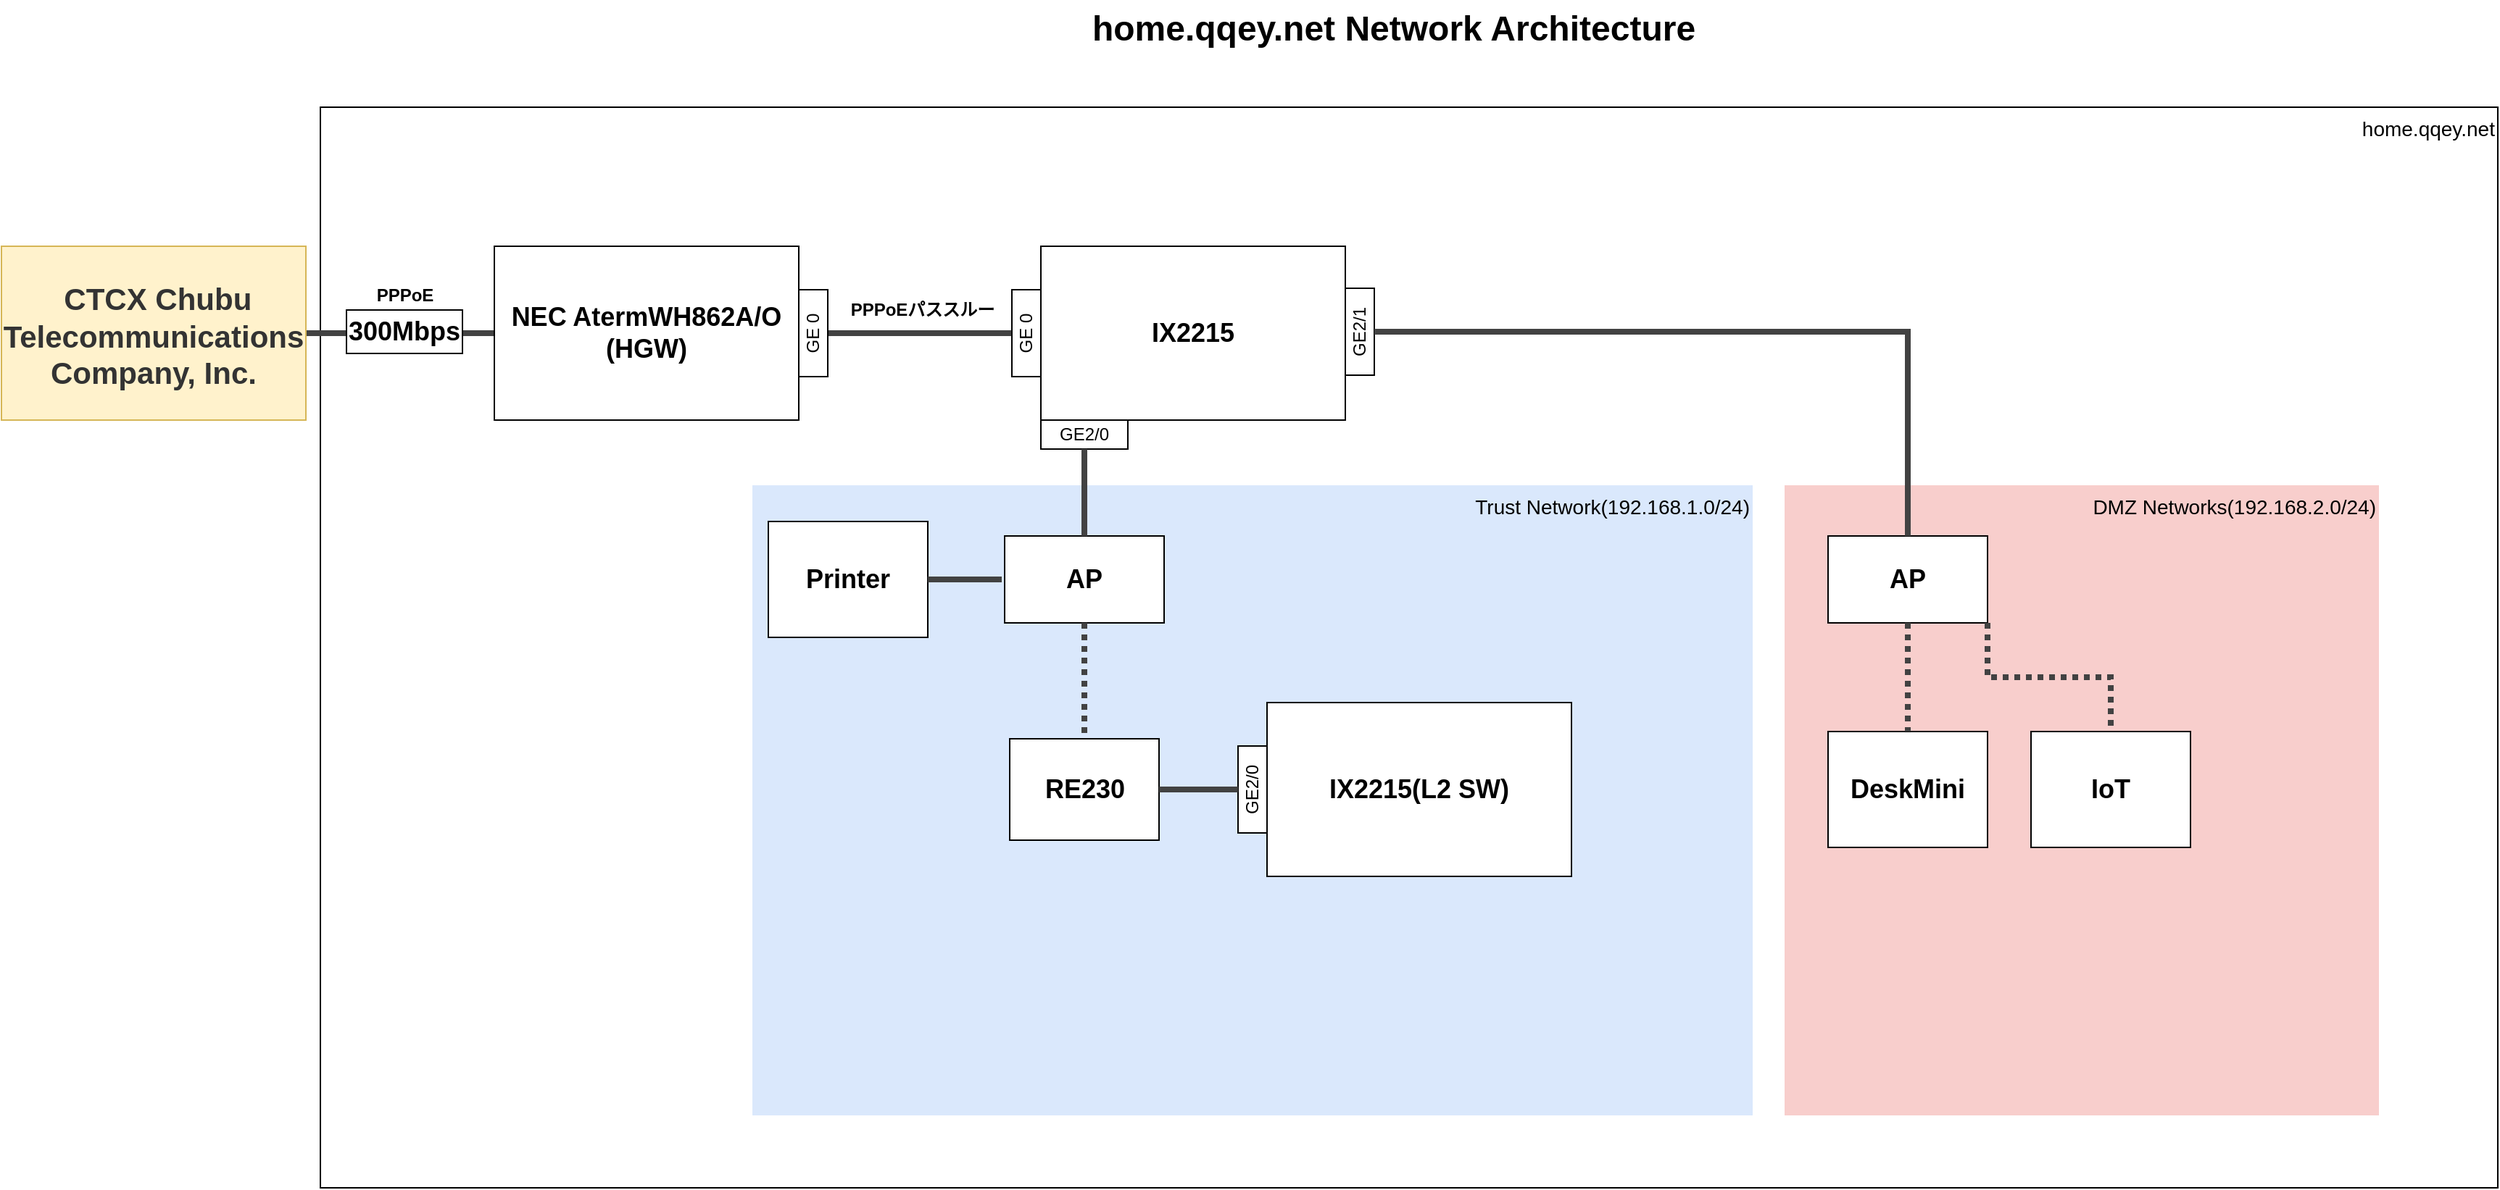 <mxfile version="21.1.0" type="github">
  <diagram name="Page-1" id="e3a06f82-3646-2815-327d-82caf3d4e204">
    <mxGraphModel dx="3439.5" dy="1499" grid="1" gridSize="10" guides="1" tooltips="1" connect="1" arrows="1" fold="1" page="1" pageScale="1.5" pageWidth="1169" pageHeight="826" background="none" math="0" shadow="0">
      <root>
        <mxCell id="0" style=";html=1;" />
        <mxCell id="1" style=";html=1;" parent="0" />
        <mxCell id="6a7d8f32e03d9370-59" value="home.qqey.net" style="whiteSpace=wrap;html=1;fontSize=14;verticalAlign=top;align=right;" parent="1" vertex="1">
          <mxGeometry x="190" y="104" width="1502" height="746" as="geometry" />
        </mxCell>
        <mxCell id="W58TvUlYRmvB2Ql1K81t-14" style="edgeStyle=orthogonalEdgeStyle;rounded=0;orthogonalLoop=1;jettySize=auto;html=1;exitX=1;exitY=0.5;exitDx=0;exitDy=0;entryX=0;entryY=0.5;entryDx=0;entryDy=0;endArrow=none;endFill=0;strokeWidth=4;strokeColor=#424242;" edge="1" parent="1" source="6a7d8f32e03d9370-57" target="W58TvUlYRmvB2Ql1K81t-12">
          <mxGeometry relative="1" as="geometry" />
        </mxCell>
        <mxCell id="6a7d8f32e03d9370-57" value="&lt;h2 style=&quot;&quot;&gt;&lt;span style=&quot;background-color: initial;&quot;&gt;&lt;font color=&quot;#333333&quot;&gt;&amp;nbsp;CTCX Chubu Telecommunications Company, Inc.&lt;/font&gt;&lt;/span&gt;&lt;/h2&gt;" style="whiteSpace=wrap;html=1;fillColor=#fff2cc;fontSize=14;strokeColor=#d6b656;verticalAlign=top;align=center;" parent="1" vertex="1">
          <mxGeometry x="-30" y="200" width="210" height="120" as="geometry" />
        </mxCell>
        <mxCell id="6a7d8f32e03d9370-62" value="home.qqey.net Network Architecture" style="text;strokeColor=none;fillColor=none;html=1;fontSize=24;fontStyle=1;verticalAlign=middle;align=center;" parent="1" vertex="1">
          <mxGeometry x="499" y="30" width="861" height="40" as="geometry" />
        </mxCell>
        <mxCell id="6a7d8f32e03d9370-61" value="&lt;div style=&quot;&quot;&gt;&lt;span style=&quot;background-color: initial;&quot;&gt;DMZ Networks(192.168.2.0/24)&lt;/span&gt;&lt;/div&gt;" style="whiteSpace=wrap;html=1;fillColor=#f8cecc;fontSize=14;strokeColor=none;verticalAlign=top;align=right;" parent="1" vertex="1">
          <mxGeometry x="1200" y="365" width="410" height="435" as="geometry" />
        </mxCell>
        <mxCell id="6a7d8f32e03d9370-58" value="Trust Network(192.168.1.0/24)" style="whiteSpace=wrap;html=1;fillColor=#dae8fc;fontSize=14;strokeColor=none;verticalAlign=top;align=right;" parent="1" vertex="1">
          <mxGeometry x="488" y="365" width="690" height="435" as="geometry" />
        </mxCell>
        <mxCell id="W58TvUlYRmvB2Ql1K81t-12" value="&lt;h2 style=&quot;border-color: var(--border-color);&quot;&gt;NEC AtermWH862A/O&lt;br&gt;(HGW)&lt;/h2&gt;" style="rounded=0;whiteSpace=wrap;html=1;gradientColor=none;" vertex="1" parent="1">
          <mxGeometry x="310" y="200" width="210" height="120" as="geometry" />
        </mxCell>
        <mxCell id="W58TvUlYRmvB2Ql1K81t-15" value="&lt;h2 style=&quot;border-color: var(--border-color);&quot;&gt;IX2215&lt;/h2&gt;" style="rounded=0;whiteSpace=wrap;html=1;gradientColor=none;" vertex="1" parent="1">
          <mxGeometry x="687" y="200" width="210" height="120" as="geometry" />
        </mxCell>
        <mxCell id="W58TvUlYRmvB2Ql1K81t-16" style="edgeStyle=orthogonalEdgeStyle;rounded=0;orthogonalLoop=1;jettySize=auto;html=1;entryX=0;entryY=0.5;entryDx=0;entryDy=0;endArrow=none;endFill=0;strokeWidth=4;strokeColor=#424242;" edge="1" parent="1" source="W58TvUlYRmvB2Ql1K81t-19" target="W58TvUlYRmvB2Ql1K81t-15">
          <mxGeometry relative="1" as="geometry">
            <mxPoint x="530" y="260" as="sourcePoint" />
            <mxPoint x="320" y="270" as="targetPoint" />
          </mxGeometry>
        </mxCell>
        <mxCell id="W58TvUlYRmvB2Ql1K81t-18" value="&lt;h2 style=&quot;border-color: var(--border-color);&quot;&gt;300Mbps&lt;/h2&gt;" style="rounded=0;whiteSpace=wrap;html=1;gradientColor=none;" vertex="1" parent="1">
          <mxGeometry x="208" y="244" width="80" height="30" as="geometry" />
        </mxCell>
        <mxCell id="W58TvUlYRmvB2Ql1K81t-20" value="" style="edgeStyle=orthogonalEdgeStyle;rounded=0;orthogonalLoop=1;jettySize=auto;html=1;entryX=0;entryY=0.5;entryDx=0;entryDy=0;endArrow=none;endFill=0;strokeWidth=4;strokeColor=#424242;exitX=1;exitY=0.5;exitDx=0;exitDy=0;" edge="1" parent="1" source="W58TvUlYRmvB2Ql1K81t-19" target="W58TvUlYRmvB2Ql1K81t-19">
          <mxGeometry relative="1" as="geometry">
            <mxPoint x="520" y="260" as="sourcePoint" />
            <mxPoint x="620" y="260" as="targetPoint" />
          </mxGeometry>
        </mxCell>
        <mxCell id="W58TvUlYRmvB2Ql1K81t-19" value="GE 0" style="rounded=0;whiteSpace=wrap;html=1;horizontal=0;" vertex="1" parent="1">
          <mxGeometry x="520" y="230" width="20" height="60" as="geometry" />
        </mxCell>
        <mxCell id="W58TvUlYRmvB2Ql1K81t-21" value="GE&amp;nbsp;0" style="rounded=0;whiteSpace=wrap;html=1;horizontal=0;" vertex="1" parent="1">
          <mxGeometry x="667" y="230" width="20" height="60" as="geometry" />
        </mxCell>
        <mxCell id="W58TvUlYRmvB2Ql1K81t-23" value="GE2/0" style="rounded=0;whiteSpace=wrap;html=1;horizontal=0;rotation=90;" vertex="1" parent="1">
          <mxGeometry x="707" y="300" width="20" height="60" as="geometry" />
        </mxCell>
        <mxCell id="W58TvUlYRmvB2Ql1K81t-25" value="&lt;span style=&quot;font-size: 12px;&quot;&gt;PPPoE&lt;/span&gt;" style="text;strokeColor=none;fillColor=none;html=1;fontSize=24;fontStyle=1;verticalAlign=middle;align=center;" vertex="1" parent="1">
          <mxGeometry x="203" y="210" width="90" height="40" as="geometry" />
        </mxCell>
        <mxCell id="W58TvUlYRmvB2Ql1K81t-26" value="&lt;span style=&quot;font-size: 12px;&quot;&gt;PPPoEパススルー&lt;/span&gt;" style="text;strokeColor=none;fillColor=none;html=1;fontSize=24;fontStyle=1;verticalAlign=middle;align=center;" vertex="1" parent="1">
          <mxGeometry x="560" y="220" width="90" height="40" as="geometry" />
        </mxCell>
        <mxCell id="W58TvUlYRmvB2Ql1K81t-27" value="&lt;h2 style=&quot;border-color: var(--border-color);&quot;&gt;AP&lt;/h2&gt;" style="rounded=0;whiteSpace=wrap;html=1;gradientColor=none;" vertex="1" parent="1">
          <mxGeometry x="662" y="400" width="110" height="60" as="geometry" />
        </mxCell>
        <mxCell id="W58TvUlYRmvB2Ql1K81t-28" style="edgeStyle=orthogonalEdgeStyle;rounded=0;orthogonalLoop=1;jettySize=auto;html=1;endArrow=none;endFill=0;strokeWidth=4;strokeColor=#424242;exitX=1;exitY=0.5;exitDx=0;exitDy=0;" edge="1" parent="1" source="W58TvUlYRmvB2Ql1K81t-23" target="W58TvUlYRmvB2Ql1K81t-27">
          <mxGeometry relative="1" as="geometry">
            <mxPoint x="480" y="390" as="sourcePoint" />
            <mxPoint x="627" y="390" as="targetPoint" />
          </mxGeometry>
        </mxCell>
        <mxCell id="W58TvUlYRmvB2Ql1K81t-31" value="&lt;h2 style=&quot;border-color: var(--border-color);&quot;&gt;RE230&lt;/h2&gt;" style="rounded=0;whiteSpace=wrap;html=1;gradientColor=none;" vertex="1" parent="1">
          <mxGeometry x="665.5" y="540" width="103" height="70" as="geometry" />
        </mxCell>
        <mxCell id="W58TvUlYRmvB2Ql1K81t-32" style="edgeStyle=orthogonalEdgeStyle;rounded=0;orthogonalLoop=1;jettySize=auto;html=1;endArrow=none;endFill=0;strokeWidth=4;strokeColor=#424242;exitX=0.5;exitY=1;exitDx=0;exitDy=0;entryX=0.5;entryY=0;entryDx=0;entryDy=0;dashed=1;dashPattern=1 1;" edge="1" parent="1" source="W58TvUlYRmvB2Ql1K81t-27" target="W58TvUlYRmvB2Ql1K81t-31">
          <mxGeometry relative="1" as="geometry">
            <mxPoint x="727" y="350" as="sourcePoint" />
            <mxPoint x="727" y="410" as="targetPoint" />
          </mxGeometry>
        </mxCell>
        <mxCell id="W58TvUlYRmvB2Ql1K81t-33" value="&lt;h2 style=&quot;border-color: var(--border-color);&quot;&gt;IX2215(L2 SW)&lt;/h2&gt;" style="rounded=0;whiteSpace=wrap;html=1;gradientColor=none;" vertex="1" parent="1">
          <mxGeometry x="843" y="515" width="210" height="120" as="geometry" />
        </mxCell>
        <mxCell id="W58TvUlYRmvB2Ql1K81t-35" value="GE2/0" style="rounded=0;whiteSpace=wrap;html=1;horizontal=0;" vertex="1" parent="1">
          <mxGeometry x="823" y="545" width="20" height="60" as="geometry" />
        </mxCell>
        <mxCell id="W58TvUlYRmvB2Ql1K81t-36" style="edgeStyle=orthogonalEdgeStyle;rounded=0;orthogonalLoop=1;jettySize=auto;html=1;endArrow=none;endFill=0;strokeWidth=4;strokeColor=#424242;exitX=1;exitY=0.5;exitDx=0;exitDy=0;entryX=0;entryY=0.5;entryDx=0;entryDy=0;" edge="1" parent="1" source="W58TvUlYRmvB2Ql1K81t-31" target="W58TvUlYRmvB2Ql1K81t-35">
          <mxGeometry relative="1" as="geometry">
            <mxPoint x="727" y="350" as="sourcePoint" />
            <mxPoint x="727" y="410" as="targetPoint" />
          </mxGeometry>
        </mxCell>
        <mxCell id="W58TvUlYRmvB2Ql1K81t-37" value="GE2/1" style="rounded=0;whiteSpace=wrap;html=1;horizontal=0;" vertex="1" parent="1">
          <mxGeometry x="897" y="229" width="20" height="60" as="geometry" />
        </mxCell>
        <mxCell id="W58TvUlYRmvB2Ql1K81t-38" value="&lt;h2 style=&quot;border-color: var(--border-color);&quot;&gt;AP&lt;/h2&gt;" style="rounded=0;whiteSpace=wrap;html=1;gradientColor=none;" vertex="1" parent="1">
          <mxGeometry x="1230" y="400" width="110" height="60" as="geometry" />
        </mxCell>
        <mxCell id="W58TvUlYRmvB2Ql1K81t-39" style="edgeStyle=orthogonalEdgeStyle;rounded=0;orthogonalLoop=1;jettySize=auto;html=1;endArrow=none;endFill=0;strokeWidth=4;strokeColor=#424242;exitX=1;exitY=0.5;exitDx=0;exitDy=0;" edge="1" parent="1" target="W58TvUlYRmvB2Ql1K81t-38" source="W58TvUlYRmvB2Ql1K81t-37">
          <mxGeometry relative="1" as="geometry">
            <mxPoint x="1231.5" y="340" as="sourcePoint" />
            <mxPoint x="1141.5" y="390" as="targetPoint" />
          </mxGeometry>
        </mxCell>
        <mxCell id="W58TvUlYRmvB2Ql1K81t-41" value="&lt;h2 style=&quot;border-color: var(--border-color);&quot;&gt;DeskMini&lt;/h2&gt;" style="rounded=0;whiteSpace=wrap;html=1;gradientColor=none;" vertex="1" parent="1">
          <mxGeometry x="1230" y="535" width="110" height="80" as="geometry" />
        </mxCell>
        <mxCell id="W58TvUlYRmvB2Ql1K81t-43" style="edgeStyle=orthogonalEdgeStyle;rounded=0;orthogonalLoop=1;jettySize=auto;html=1;endArrow=none;endFill=0;strokeWidth=4;strokeColor=#424242;exitX=0.5;exitY=1;exitDx=0;exitDy=0;entryX=0.5;entryY=0;entryDx=0;entryDy=0;dashed=1;dashPattern=1 1;" edge="1" parent="1" source="W58TvUlYRmvB2Ql1K81t-38" target="W58TvUlYRmvB2Ql1K81t-41">
          <mxGeometry relative="1" as="geometry">
            <mxPoint x="794" y="471" as="sourcePoint" />
            <mxPoint x="794" y="551" as="targetPoint" />
          </mxGeometry>
        </mxCell>
        <mxCell id="W58TvUlYRmvB2Ql1K81t-44" value="&lt;h2 style=&quot;border-color: var(--border-color);&quot;&gt;Printer&lt;/h2&gt;" style="rounded=0;whiteSpace=wrap;html=1;gradientColor=none;" vertex="1" parent="1">
          <mxGeometry x="499" y="390" width="110" height="80" as="geometry" />
        </mxCell>
        <mxCell id="W58TvUlYRmvB2Ql1K81t-45" style="edgeStyle=orthogonalEdgeStyle;rounded=0;orthogonalLoop=1;jettySize=auto;html=1;endArrow=none;endFill=0;strokeWidth=4;strokeColor=#424242;" edge="1" parent="1" source="W58TvUlYRmvB2Ql1K81t-44">
          <mxGeometry relative="1" as="geometry">
            <mxPoint x="727" y="350" as="sourcePoint" />
            <mxPoint x="660" y="430" as="targetPoint" />
          </mxGeometry>
        </mxCell>
        <mxCell id="W58TvUlYRmvB2Ql1K81t-48" value="&lt;h2 style=&quot;border-color: var(--border-color);&quot;&gt;IoT&lt;/h2&gt;" style="rounded=0;whiteSpace=wrap;html=1;gradientColor=none;" vertex="1" parent="1">
          <mxGeometry x="1370" y="535" width="110" height="80" as="geometry" />
        </mxCell>
        <mxCell id="W58TvUlYRmvB2Ql1K81t-50" style="edgeStyle=orthogonalEdgeStyle;rounded=0;orthogonalLoop=1;jettySize=auto;html=1;endArrow=none;endFill=0;strokeWidth=4;strokeColor=#424242;exitX=1;exitY=1;exitDx=0;exitDy=0;entryX=0.5;entryY=0;entryDx=0;entryDy=0;dashed=1;dashPattern=1 1;" edge="1" parent="1" source="W58TvUlYRmvB2Ql1K81t-38" target="W58TvUlYRmvB2Ql1K81t-48">
          <mxGeometry relative="1" as="geometry">
            <mxPoint x="1295" y="470" as="sourcePoint" />
            <mxPoint x="1295" y="525" as="targetPoint" />
          </mxGeometry>
        </mxCell>
        <mxCell id="W58TvUlYRmvB2Ql1K81t-56" style="edgeStyle=orthogonalEdgeStyle;rounded=0;orthogonalLoop=1;jettySize=auto;html=1;endArrow=none;endFill=0;strokeWidth=4;strokeColor=#424242;entryX=1;entryY=0.5;entryDx=0;entryDy=0;exitX=0;exitY=0.5;exitDx=0;exitDy=0;" edge="1" parent="1" target="W58TvUlYRmvB2Ql1K81t-33">
          <mxGeometry relative="1" as="geometry">
            <mxPoint x="1053" y="575" as="sourcePoint" />
            <mxPoint x="670" y="440" as="targetPoint" />
          </mxGeometry>
        </mxCell>
      </root>
    </mxGraphModel>
  </diagram>
</mxfile>

